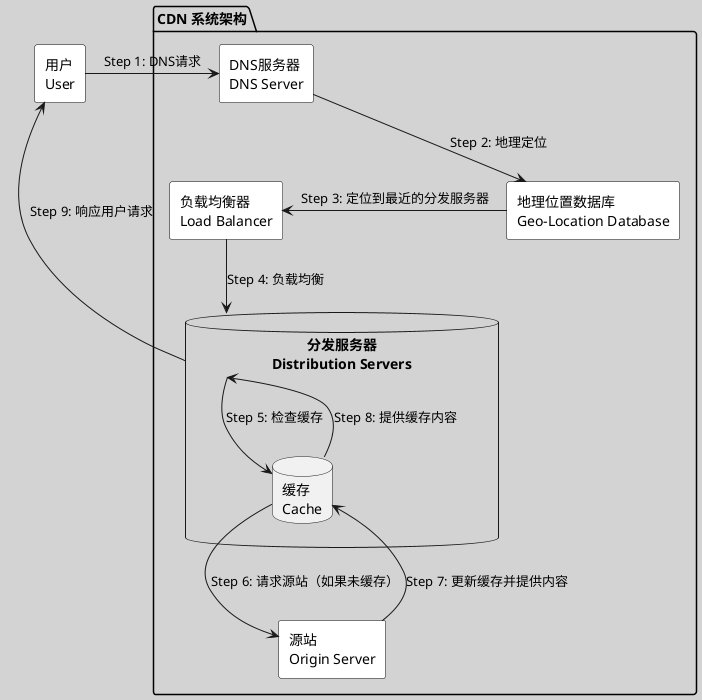 @startuml
skinparam backgroundColor #D3D3D3
skinparam rectangle {
  BackgroundColor White
  BorderColor Black
  Shadowing false
}

package "CDN 系统架构" {
    RECTANGLE "源站\nOrigin Server" as Origin
    DATABASE "分发服务器\nDistribution Servers" as DS {
        DATABASE "缓存\nCache" as Cache
    }
    RECTANGLE "负载均衡器\nLoad Balancer" as LB
    RECTANGLE "DNS服务器\nDNS Server" as DNSServer
    RECTANGLE "地理位置数据库\nGeo-Location Database" as GeoDB

    DNSServer -down-> GeoDB : "Step 2: 地理定位"
    GeoDB -left-> LB : "Step 3: 定位到最近的分发服务器"
    LB -down-> DS : "Step 4: 负载均衡"
    DS -down-> Cache : "Step 5: 检查缓存"
    Cache -down-> Origin : "Step 6: 请求源站（如果未缓存）"
    Origin -up-> Cache : "Step 7: 更新缓存并提供内容"
    Cache -up-> DS : "Step 8: 提供缓存内容"
}

RECTANGLE "用户\nUser" as User
User -right-> DNSServer : "Step 1: DNS请求"
DS -up-> User : "Step 9: 响应用户请求"
@enduml

